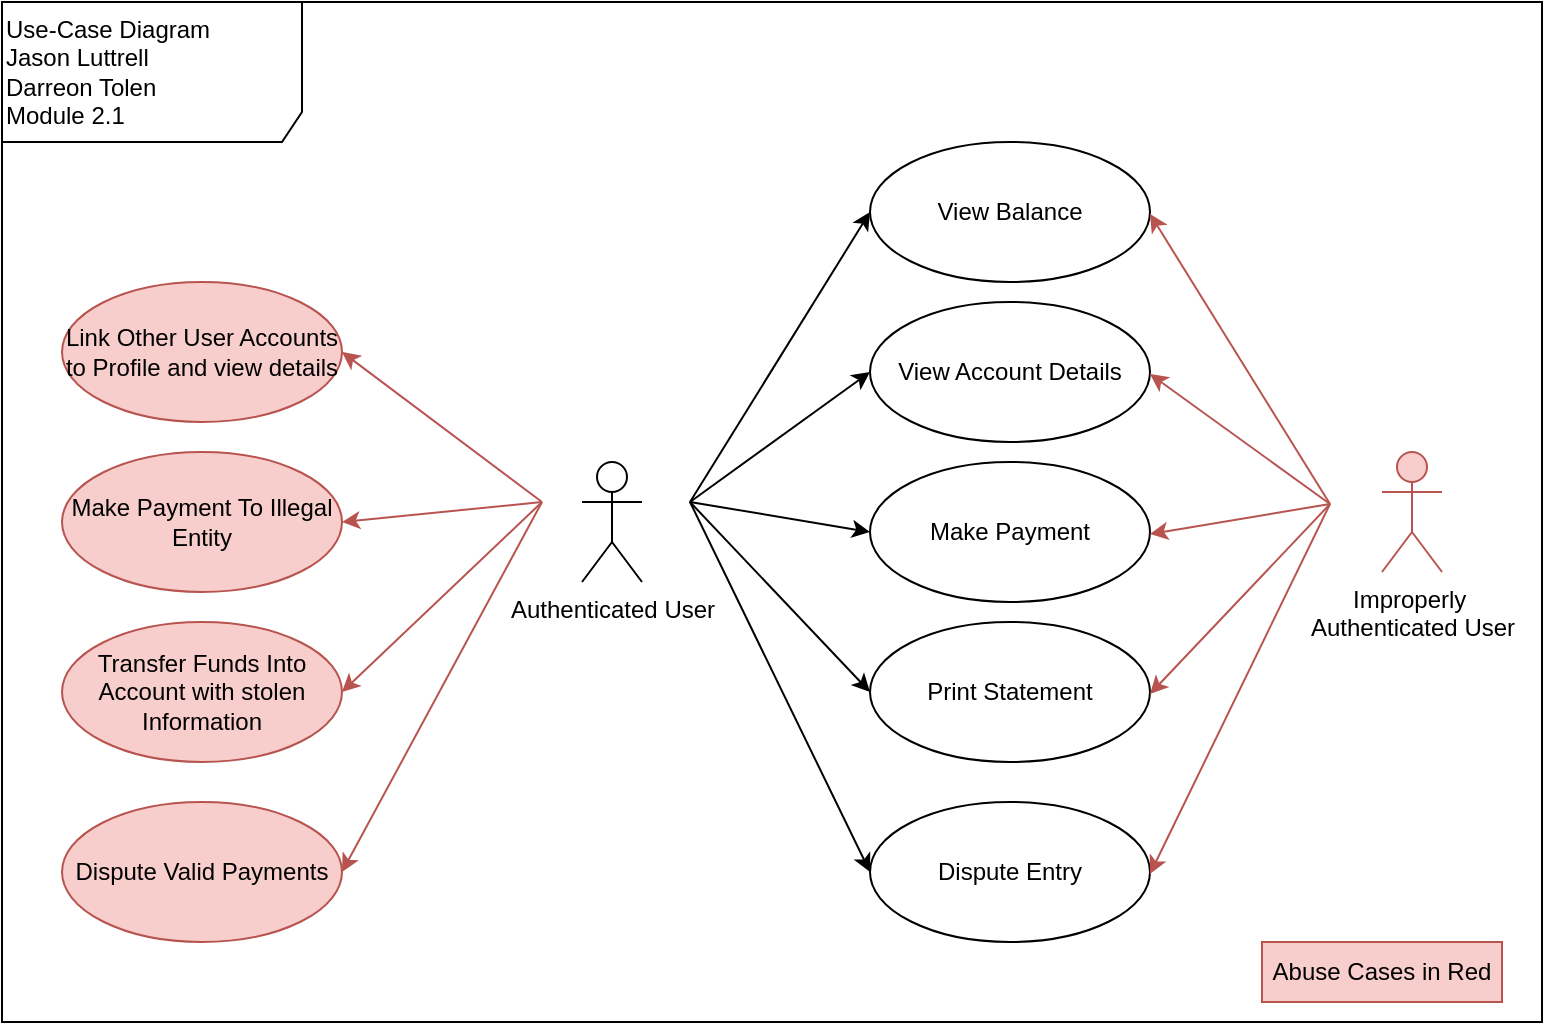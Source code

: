 <mxfile version="26.2.14">
  <diagram name="Page-1" id="lGpxh2dbdz6TVea-AG9x">
    <mxGraphModel dx="1120" dy="1570" grid="1" gridSize="10" guides="1" tooltips="1" connect="1" arrows="1" fold="1" page="1" pageScale="1" pageWidth="850" pageHeight="1100" math="0" shadow="0">
      <root>
        <mxCell id="0" />
        <mxCell id="1" parent="0" />
        <mxCell id="SFRnVzFXAosSf4fsh0so-10" style="rounded=0;orthogonalLoop=1;jettySize=auto;html=1;entryX=0;entryY=0.5;entryDx=0;entryDy=0;" edge="1" parent="1" target="SFRnVzFXAosSf4fsh0so-4">
          <mxGeometry relative="1" as="geometry">
            <mxPoint x="374" y="400" as="sourcePoint" />
          </mxGeometry>
        </mxCell>
        <mxCell id="SFRnVzFXAosSf4fsh0so-25" style="rounded=0;orthogonalLoop=1;jettySize=auto;html=1;entryX=1;entryY=0.5;entryDx=0;entryDy=0;fillColor=#f8cecc;strokeColor=#b85450;" edge="1" parent="1" target="SFRnVzFXAosSf4fsh0so-24">
          <mxGeometry relative="1" as="geometry">
            <mxPoint x="300" y="400" as="sourcePoint" />
          </mxGeometry>
        </mxCell>
        <mxCell id="SFRnVzFXAosSf4fsh0so-1" value="Authenticated User" style="shape=umlActor;verticalLabelPosition=bottom;verticalAlign=top;html=1;" vertex="1" parent="1">
          <mxGeometry x="320" y="380" width="30" height="60" as="geometry" />
        </mxCell>
        <mxCell id="SFRnVzFXAosSf4fsh0so-4" value="View Balance" style="ellipse;whiteSpace=wrap;html=1;" vertex="1" parent="1">
          <mxGeometry x="464" y="220" width="140" height="70" as="geometry" />
        </mxCell>
        <mxCell id="SFRnVzFXAosSf4fsh0so-5" value="View Account Details" style="ellipse;whiteSpace=wrap;html=1;" vertex="1" parent="1">
          <mxGeometry x="464" y="300" width="140" height="70" as="geometry" />
        </mxCell>
        <mxCell id="SFRnVzFXAosSf4fsh0so-6" value="Make Payment" style="ellipse;whiteSpace=wrap;html=1;" vertex="1" parent="1">
          <mxGeometry x="464" y="380" width="140" height="70" as="geometry" />
        </mxCell>
        <mxCell id="SFRnVzFXAosSf4fsh0so-7" value="Print Statement" style="ellipse;whiteSpace=wrap;html=1;" vertex="1" parent="1">
          <mxGeometry x="464" y="460" width="140" height="70" as="geometry" />
        </mxCell>
        <mxCell id="SFRnVzFXAosSf4fsh0so-8" value="Dispute Entry" style="ellipse;whiteSpace=wrap;html=1;" vertex="1" parent="1">
          <mxGeometry x="464" y="550" width="140" height="70" as="geometry" />
        </mxCell>
        <mxCell id="SFRnVzFXAosSf4fsh0so-9" value="Use-Case Diagram&lt;div&gt;Jason Luttrell&lt;/div&gt;&lt;div&gt;Darreon Tolen&lt;/div&gt;&lt;div&gt;Module 2.1&lt;/div&gt;" style="shape=umlFrame;whiteSpace=wrap;html=1;pointerEvents=0;width=150;height=70;align=left;" vertex="1" parent="1">
          <mxGeometry x="30" y="150" width="770" height="510" as="geometry" />
        </mxCell>
        <mxCell id="SFRnVzFXAosSf4fsh0so-11" style="rounded=0;orthogonalLoop=1;jettySize=auto;html=1;entryX=0;entryY=0.5;entryDx=0;entryDy=0;" edge="1" parent="1" target="SFRnVzFXAosSf4fsh0so-6">
          <mxGeometry relative="1" as="geometry">
            <mxPoint x="374" y="400" as="sourcePoint" />
            <mxPoint x="474" y="265" as="targetPoint" />
          </mxGeometry>
        </mxCell>
        <mxCell id="SFRnVzFXAosSf4fsh0so-12" style="rounded=0;orthogonalLoop=1;jettySize=auto;html=1;entryX=0;entryY=0.5;entryDx=0;entryDy=0;exitX=1;exitY=0.333;exitDx=0;exitDy=0;exitPerimeter=0;" edge="1" parent="1" target="SFRnVzFXAosSf4fsh0so-7">
          <mxGeometry relative="1" as="geometry">
            <mxPoint x="374" y="400" as="sourcePoint" />
            <mxPoint x="484" y="275" as="targetPoint" />
          </mxGeometry>
        </mxCell>
        <mxCell id="SFRnVzFXAosSf4fsh0so-13" style="rounded=0;orthogonalLoop=1;jettySize=auto;html=1;entryX=0;entryY=0.5;entryDx=0;entryDy=0;" edge="1" parent="1" target="SFRnVzFXAosSf4fsh0so-5">
          <mxGeometry relative="1" as="geometry">
            <mxPoint x="374" y="400" as="sourcePoint" />
            <mxPoint x="494" y="285" as="targetPoint" />
          </mxGeometry>
        </mxCell>
        <mxCell id="SFRnVzFXAosSf4fsh0so-14" style="rounded=0;orthogonalLoop=1;jettySize=auto;html=1;entryX=0;entryY=0.5;entryDx=0;entryDy=0;exitX=1;exitY=0.333;exitDx=0;exitDy=0;exitPerimeter=0;" edge="1" parent="1" target="SFRnVzFXAosSf4fsh0so-8">
          <mxGeometry relative="1" as="geometry">
            <mxPoint x="374" y="400" as="sourcePoint" />
            <mxPoint x="504" y="295" as="targetPoint" />
          </mxGeometry>
        </mxCell>
        <mxCell id="SFRnVzFXAosSf4fsh0so-15" value="Improperly&amp;nbsp;&lt;div&gt;Authenticated User&lt;/div&gt;" style="shape=umlActor;verticalLabelPosition=bottom;verticalAlign=top;html=1;fillColor=#f8cecc;strokeColor=#b85450;" vertex="1" parent="1">
          <mxGeometry x="720" y="375" width="30" height="60" as="geometry" />
        </mxCell>
        <mxCell id="SFRnVzFXAosSf4fsh0so-16" style="rounded=0;orthogonalLoop=1;jettySize=auto;html=1;entryX=0;entryY=0.5;entryDx=0;entryDy=0;fillColor=#f8cecc;strokeColor=#b85450;" edge="1" parent="1">
          <mxGeometry relative="1" as="geometry">
            <mxPoint x="694" y="401" as="sourcePoint" />
            <mxPoint x="604" y="256" as="targetPoint" />
          </mxGeometry>
        </mxCell>
        <mxCell id="SFRnVzFXAosSf4fsh0so-17" style="rounded=0;orthogonalLoop=1;jettySize=auto;html=1;entryX=0;entryY=0.5;entryDx=0;entryDy=0;fillColor=#f8cecc;strokeColor=#b85450;" edge="1" parent="1">
          <mxGeometry relative="1" as="geometry">
            <mxPoint x="694" y="401" as="sourcePoint" />
            <mxPoint x="604" y="416" as="targetPoint" />
          </mxGeometry>
        </mxCell>
        <mxCell id="SFRnVzFXAosSf4fsh0so-18" style="rounded=0;orthogonalLoop=1;jettySize=auto;html=1;entryX=0;entryY=0.5;entryDx=0;entryDy=0;exitX=1;exitY=0.333;exitDx=0;exitDy=0;exitPerimeter=0;fillColor=#f8cecc;strokeColor=#b85450;" edge="1" parent="1">
          <mxGeometry relative="1" as="geometry">
            <mxPoint x="694" y="401" as="sourcePoint" />
            <mxPoint x="604" y="496" as="targetPoint" />
          </mxGeometry>
        </mxCell>
        <mxCell id="SFRnVzFXAosSf4fsh0so-19" style="rounded=0;orthogonalLoop=1;jettySize=auto;html=1;entryX=0;entryY=0.5;entryDx=0;entryDy=0;fillColor=#f8cecc;strokeColor=#b85450;" edge="1" parent="1">
          <mxGeometry relative="1" as="geometry">
            <mxPoint x="694" y="401" as="sourcePoint" />
            <mxPoint x="604" y="336" as="targetPoint" />
          </mxGeometry>
        </mxCell>
        <mxCell id="SFRnVzFXAosSf4fsh0so-20" style="rounded=0;orthogonalLoop=1;jettySize=auto;html=1;entryX=0;entryY=0.5;entryDx=0;entryDy=0;exitX=1;exitY=0.333;exitDx=0;exitDy=0;exitPerimeter=0;fillColor=#f8cecc;strokeColor=#b85450;" edge="1" parent="1">
          <mxGeometry relative="1" as="geometry">
            <mxPoint x="694" y="401" as="sourcePoint" />
            <mxPoint x="604" y="586" as="targetPoint" />
          </mxGeometry>
        </mxCell>
        <UserObject label="Abuse Cases in Red" placeholders="1" name="Variable" id="SFRnVzFXAosSf4fsh0so-21">
          <mxCell style="text;html=1;strokeColor=#b85450;fillColor=#f8cecc;align=center;verticalAlign=middle;whiteSpace=wrap;overflow=hidden;" vertex="1" parent="1">
            <mxGeometry x="660" y="620" width="120" height="30" as="geometry" />
          </mxCell>
        </UserObject>
        <mxCell id="SFRnVzFXAosSf4fsh0so-22" value="Make Payment To Illegal Entity" style="ellipse;whiteSpace=wrap;html=1;fillColor=#f8cecc;strokeColor=#b85450;" vertex="1" parent="1">
          <mxGeometry x="60" y="375" width="140" height="70" as="geometry" />
        </mxCell>
        <mxCell id="SFRnVzFXAosSf4fsh0so-23" style="rounded=0;orthogonalLoop=1;jettySize=auto;html=1;entryX=1;entryY=0.5;entryDx=0;entryDy=0;fillColor=#f8cecc;strokeColor=#b85450;" edge="1" parent="1" target="SFRnVzFXAosSf4fsh0so-22">
          <mxGeometry relative="1" as="geometry">
            <mxPoint x="300" y="400" as="sourcePoint" />
            <mxPoint x="474" y="425" as="targetPoint" />
          </mxGeometry>
        </mxCell>
        <mxCell id="SFRnVzFXAosSf4fsh0so-24" value="Link Other User Accounts to Profile and view details" style="ellipse;whiteSpace=wrap;html=1;fillColor=#f8cecc;strokeColor=#b85450;" vertex="1" parent="1">
          <mxGeometry x="60" y="290" width="140" height="70" as="geometry" />
        </mxCell>
        <mxCell id="SFRnVzFXAosSf4fsh0so-26" value="Dispute Valid Payments" style="ellipse;whiteSpace=wrap;html=1;fillColor=#f8cecc;strokeColor=#b85450;" vertex="1" parent="1">
          <mxGeometry x="60" y="550" width="140" height="70" as="geometry" />
        </mxCell>
        <mxCell id="SFRnVzFXAosSf4fsh0so-27" style="rounded=0;orthogonalLoop=1;jettySize=auto;html=1;entryX=1;entryY=0.5;entryDx=0;entryDy=0;fillColor=#f8cecc;strokeColor=#b85450;" edge="1" parent="1" target="SFRnVzFXAosSf4fsh0so-26">
          <mxGeometry relative="1" as="geometry">
            <mxPoint x="300" y="400" as="sourcePoint" />
            <mxPoint x="210" y="335" as="targetPoint" />
          </mxGeometry>
        </mxCell>
        <mxCell id="SFRnVzFXAosSf4fsh0so-28" value="Transfer Funds Into Account with stolen Information" style="ellipse;whiteSpace=wrap;html=1;fillColor=#f8cecc;strokeColor=#b85450;" vertex="1" parent="1">
          <mxGeometry x="60" y="460" width="140" height="70" as="geometry" />
        </mxCell>
        <mxCell id="SFRnVzFXAosSf4fsh0so-29" style="rounded=0;orthogonalLoop=1;jettySize=auto;html=1;entryX=1;entryY=0.5;entryDx=0;entryDy=0;fillColor=#f8cecc;strokeColor=#b85450;" edge="1" parent="1" target="SFRnVzFXAosSf4fsh0so-28">
          <mxGeometry relative="1" as="geometry">
            <mxPoint x="300" y="400" as="sourcePoint" />
            <mxPoint x="220" y="595" as="targetPoint" />
          </mxGeometry>
        </mxCell>
      </root>
    </mxGraphModel>
  </diagram>
</mxfile>
